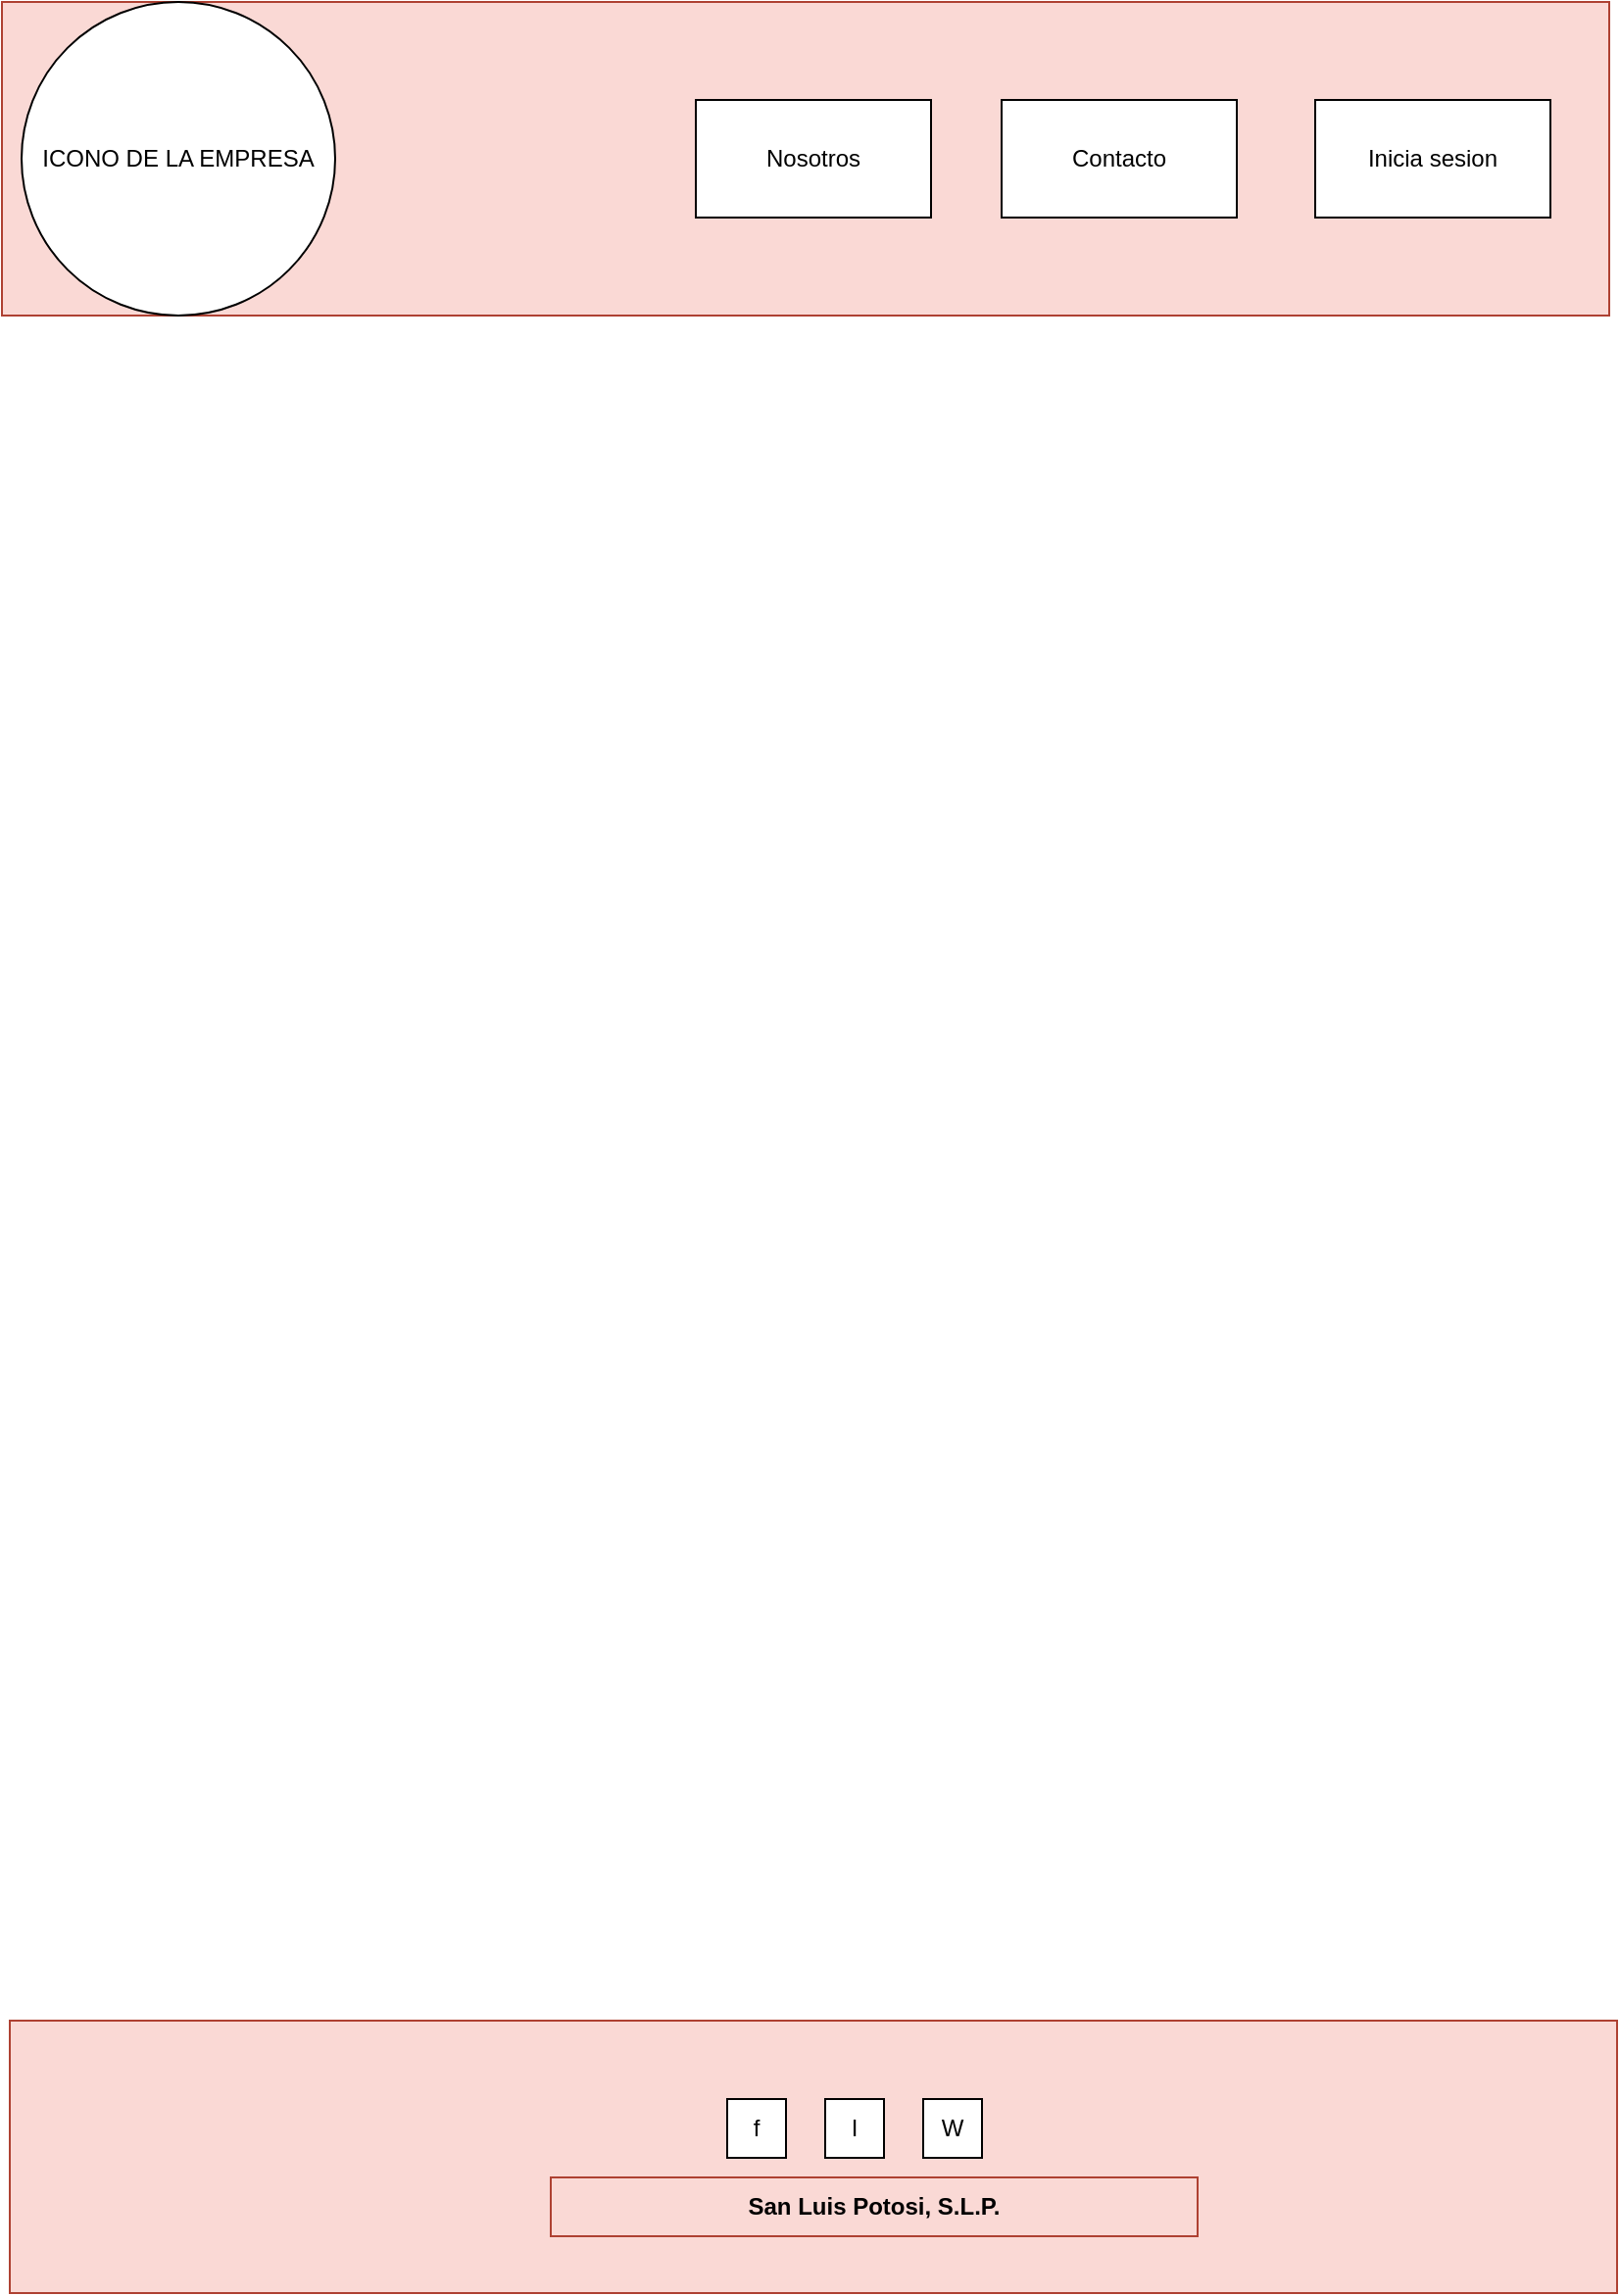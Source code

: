 <mxfile version="21.5.2" type="device">
  <diagram name="Página-1" id="VHnRYB-Pnip1US0FHjOz">
    <mxGraphModel dx="1173" dy="616" grid="1" gridSize="10" guides="1" tooltips="1" connect="1" arrows="1" fold="1" page="1" pageScale="1" pageWidth="827" pageHeight="1169" math="0" shadow="0">
      <root>
        <mxCell id="0" />
        <mxCell id="1" parent="0" />
        <mxCell id="C-uQxye3BFiUdm0gClUF-1" value="" style="rounded=0;whiteSpace=wrap;html=1;fillColor=#fad9d5;strokeColor=#ae4132;" vertex="1" parent="1">
          <mxGeometry width="820" height="160" as="geometry" />
        </mxCell>
        <mxCell id="C-uQxye3BFiUdm0gClUF-3" value="ICONO DE LA EMPRESA" style="ellipse;whiteSpace=wrap;html=1;aspect=fixed;" vertex="1" parent="1">
          <mxGeometry x="10" width="160" height="160" as="geometry" />
        </mxCell>
        <mxCell id="C-uQxye3BFiUdm0gClUF-4" value="Inicia sesion" style="rounded=0;whiteSpace=wrap;html=1;" vertex="1" parent="1">
          <mxGeometry x="670" y="50" width="120" height="60" as="geometry" />
        </mxCell>
        <mxCell id="C-uQxye3BFiUdm0gClUF-5" value="Contacto" style="rounded=0;whiteSpace=wrap;html=1;" vertex="1" parent="1">
          <mxGeometry x="510" y="50" width="120" height="60" as="geometry" />
        </mxCell>
        <mxCell id="C-uQxye3BFiUdm0gClUF-6" value="Nosotros" style="rounded=0;whiteSpace=wrap;html=1;" vertex="1" parent="1">
          <mxGeometry x="354" y="50" width="120" height="60" as="geometry" />
        </mxCell>
        <mxCell id="C-uQxye3BFiUdm0gClUF-7" value="" style="rounded=0;whiteSpace=wrap;html=1;fillColor=#fad9d5;strokeColor=#ae4132;" vertex="1" parent="1">
          <mxGeometry x="4" y="1030" width="820" height="139" as="geometry" />
        </mxCell>
        <mxCell id="C-uQxye3BFiUdm0gClUF-9" value="f" style="rounded=0;whiteSpace=wrap;html=1;" vertex="1" parent="1">
          <mxGeometry x="370" y="1070" width="30" height="30" as="geometry" />
        </mxCell>
        <mxCell id="C-uQxye3BFiUdm0gClUF-10" value="I" style="rounded=0;whiteSpace=wrap;html=1;" vertex="1" parent="1">
          <mxGeometry x="420" y="1070" width="30" height="30" as="geometry" />
        </mxCell>
        <mxCell id="C-uQxye3BFiUdm0gClUF-11" value="W" style="rounded=0;whiteSpace=wrap;html=1;" vertex="1" parent="1">
          <mxGeometry x="470" y="1070" width="30" height="30" as="geometry" />
        </mxCell>
        <mxCell id="C-uQxye3BFiUdm0gClUF-12" value="&lt;b&gt;San Luis Potosi, S.L.P.&lt;/b&gt;" style="rounded=0;whiteSpace=wrap;html=1;fillColor=#fad9d5;strokeColor=#ae4132;" vertex="1" parent="1">
          <mxGeometry x="280" y="1110" width="330" height="30" as="geometry" />
        </mxCell>
      </root>
    </mxGraphModel>
  </diagram>
</mxfile>
